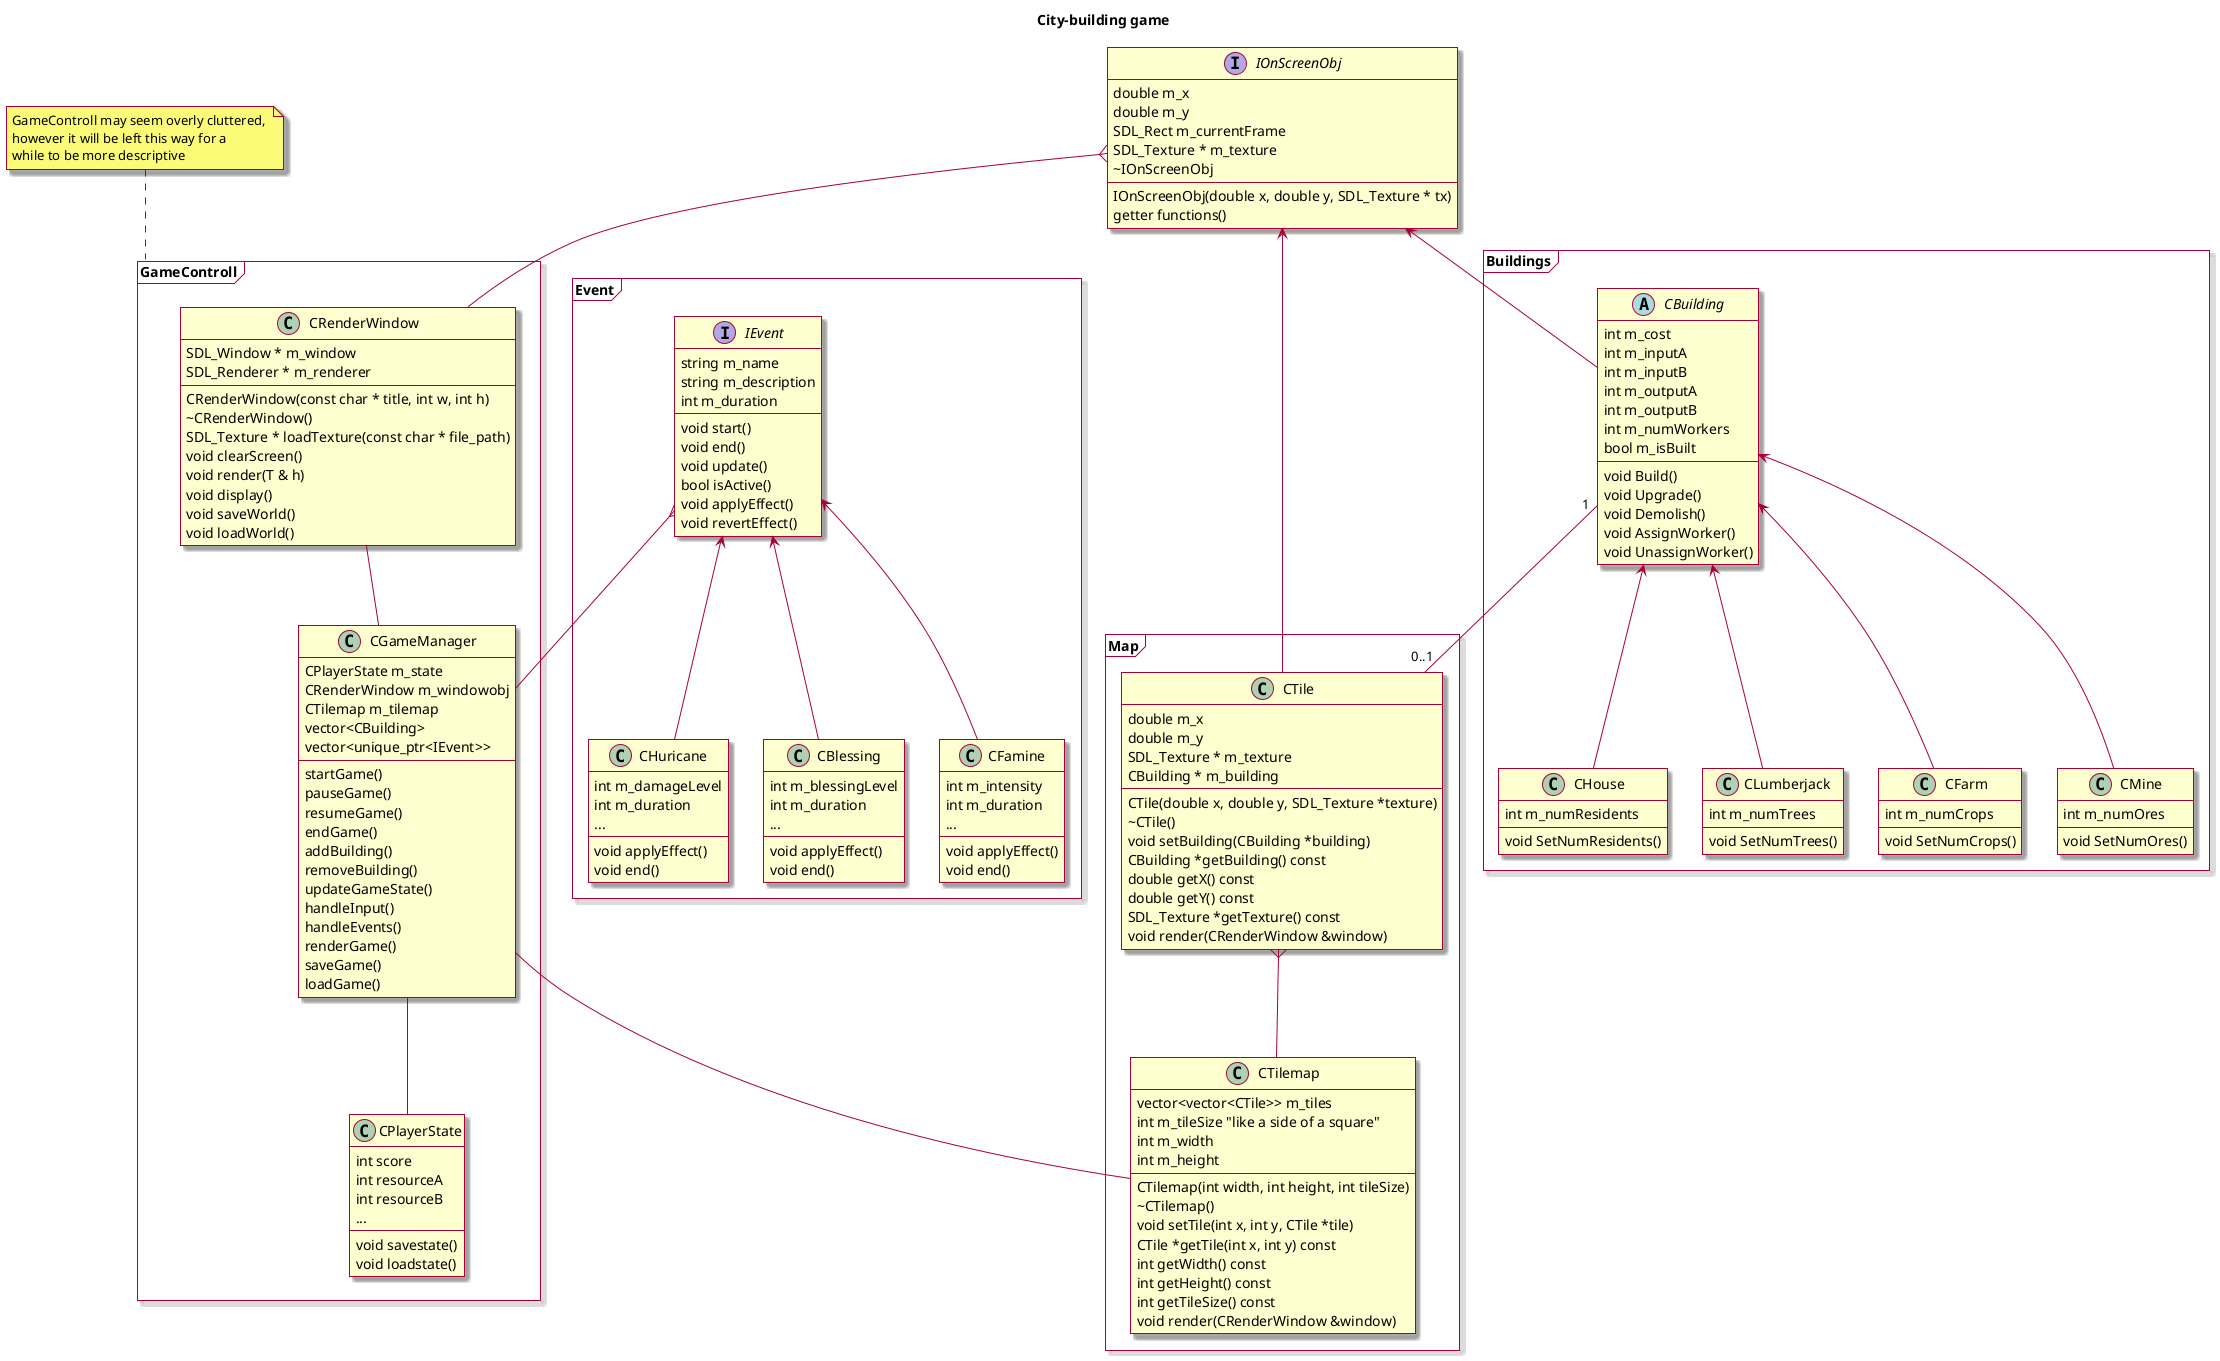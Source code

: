   @startuml
  
  skin rose
  
  title "City-building game"
  
  Frame GameControll {
  
  class CRenderWindow {
    SDL_Window * m_window
    SDL_Renderer * m_renderer
    CRenderWindow(const char * title, int w, int h)
    \~CRenderWindow()
    SDL_Texture * loadTexture(const char * file_path)
    void clearScreen()
    void render(T & h)
    void display()
    void saveWorld()
    void loadWorld()
  }
  class CGameManager {
    CPlayerState m_state 
    CRenderWindow m_windowobj
    CTilemap m_tilemap
    vector<CBuilding>
    vector<unique_ptr<IEvent>>
    startGame()
    pauseGame()
    resumeGame()
    endGame()
    addBuilding()
    removeBuilding()
    updateGameState()
    handleInput()
    handleEvents()
    renderGame()
    saveGame()
    loadGame()
  }
  class CPlayerState {
    int score
    int resourceA
    int resourceB
      ...
    void savestate()
    void loadstate()
  }
  }
  note top of GameControll 
    GameControll may seem overly cluttered, 
    however it will be left this way for a 
    while to be more descriptive
  end note
Frame Map{
  class CTilemap {
    vector<vector<CTile>> m_tiles
    int m_tileSize "like a side of a square"
    int m_width
    int m_height
    CTilemap(int width, int height, int tileSize)
    \~CTilemap()
    void setTile(int x, int y, CTile *tile)
    CTile *getTile(int x, int y) const
    int getWidth() const
    int getHeight() const
    int getTileSize() const
    void render(CRenderWindow &window)
  }
  
  class CTile {
    double m_x
    double m_y
    SDL_Texture * m_texture
    CBuilding * m_building
    CTile(double x, double y, SDL_Texture *texture)
    \~CTile()
    void setBuilding(CBuilding *building)
    CBuilding *getBuilding() const
    double getX() const
    double getY() const
    SDL_Texture *getTexture() const
    void render(CRenderWindow &window)
  }
}
Frame Buildings {
  abstract class CBuilding {
    int m_cost
    int m_inputA
    int m_inputB
    int m_outputA
    int m_outputB
    int m_numWorkers
    bool m_isBuilt
    void Build()
    void Upgrade()
    void Demolish()
    void AssignWorker()
    void UnassignWorker()
  }
  class CHouse {
    int m_numResidents
    void SetNumResidents()
  }
  class CLumberjack {
    int m_numTrees
    void SetNumTrees()
  }
  class CFarm {
    int m_numCrops
    void SetNumCrops()
  }
  class CMine {
    int m_numOres
    void SetNumOres()
  }
}
  interface IOnScreenObj {
    double m_x
    double m_y
    SDL_Rect m_currentFrame
    SDL_Texture * m_texture
    IOnScreenObj(double x, double y, SDL_Texture * tx)
    \~IOnScreenObj
    getter functions()
  }
Frame Event {
  interface IEvent {
    string m_name
    string m_description
    int m_duration
    void start()
    void end()
    void update()
    bool isActive()
    void applyEffect()
    void revertEffect()
  }
  class CHuricane {
    int m_damageLevel
    int m_duration
    void applyEffect()
    void end()
    ...
  }
  class CBlessing {
    int m_blessingLevel
    int m_duration
    void applyEffect()
    void end()
    ...
  }
  class CFamine {
    int m_intensity
    int m_duration
    void applyEffect()
    void end()
    ...
  }
}
  CGameManager -- CTilemap
  CBuilding "1"--"0..1"CTile
  CGameManager -down- CPlayerState
  CGameManager -up- CRenderWindow 
  IEvent }-- CGameManager
  IEvent <-- CHuricane
  IEvent <-- CBlessing
  IEvent <-- CFamine
  IOnScreenObj }-- CRenderWindow
  CTile }-- CTilemap
  CBuilding <-- CHouse
  CBuilding <-- CLumberjack
  CBuilding <-- CFarm
  CBuilding <-- CMine
  IOnScreenObj <-- CTile
  IOnScreenObj <-- CBuilding
  @enduml